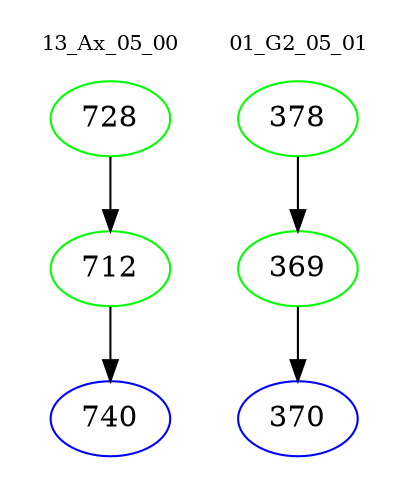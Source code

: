 digraph{
subgraph cluster_0 {
color = white
label = "13_Ax_05_00";
fontsize=10;
T0_728 [label="728", color="green"]
T0_728 -> T0_712 [color="black"]
T0_712 [label="712", color="green"]
T0_712 -> T0_740 [color="black"]
T0_740 [label="740", color="blue"]
}
subgraph cluster_1 {
color = white
label = "01_G2_05_01";
fontsize=10;
T1_378 [label="378", color="green"]
T1_378 -> T1_369 [color="black"]
T1_369 [label="369", color="green"]
T1_369 -> T1_370 [color="black"]
T1_370 [label="370", color="blue"]
}
}
